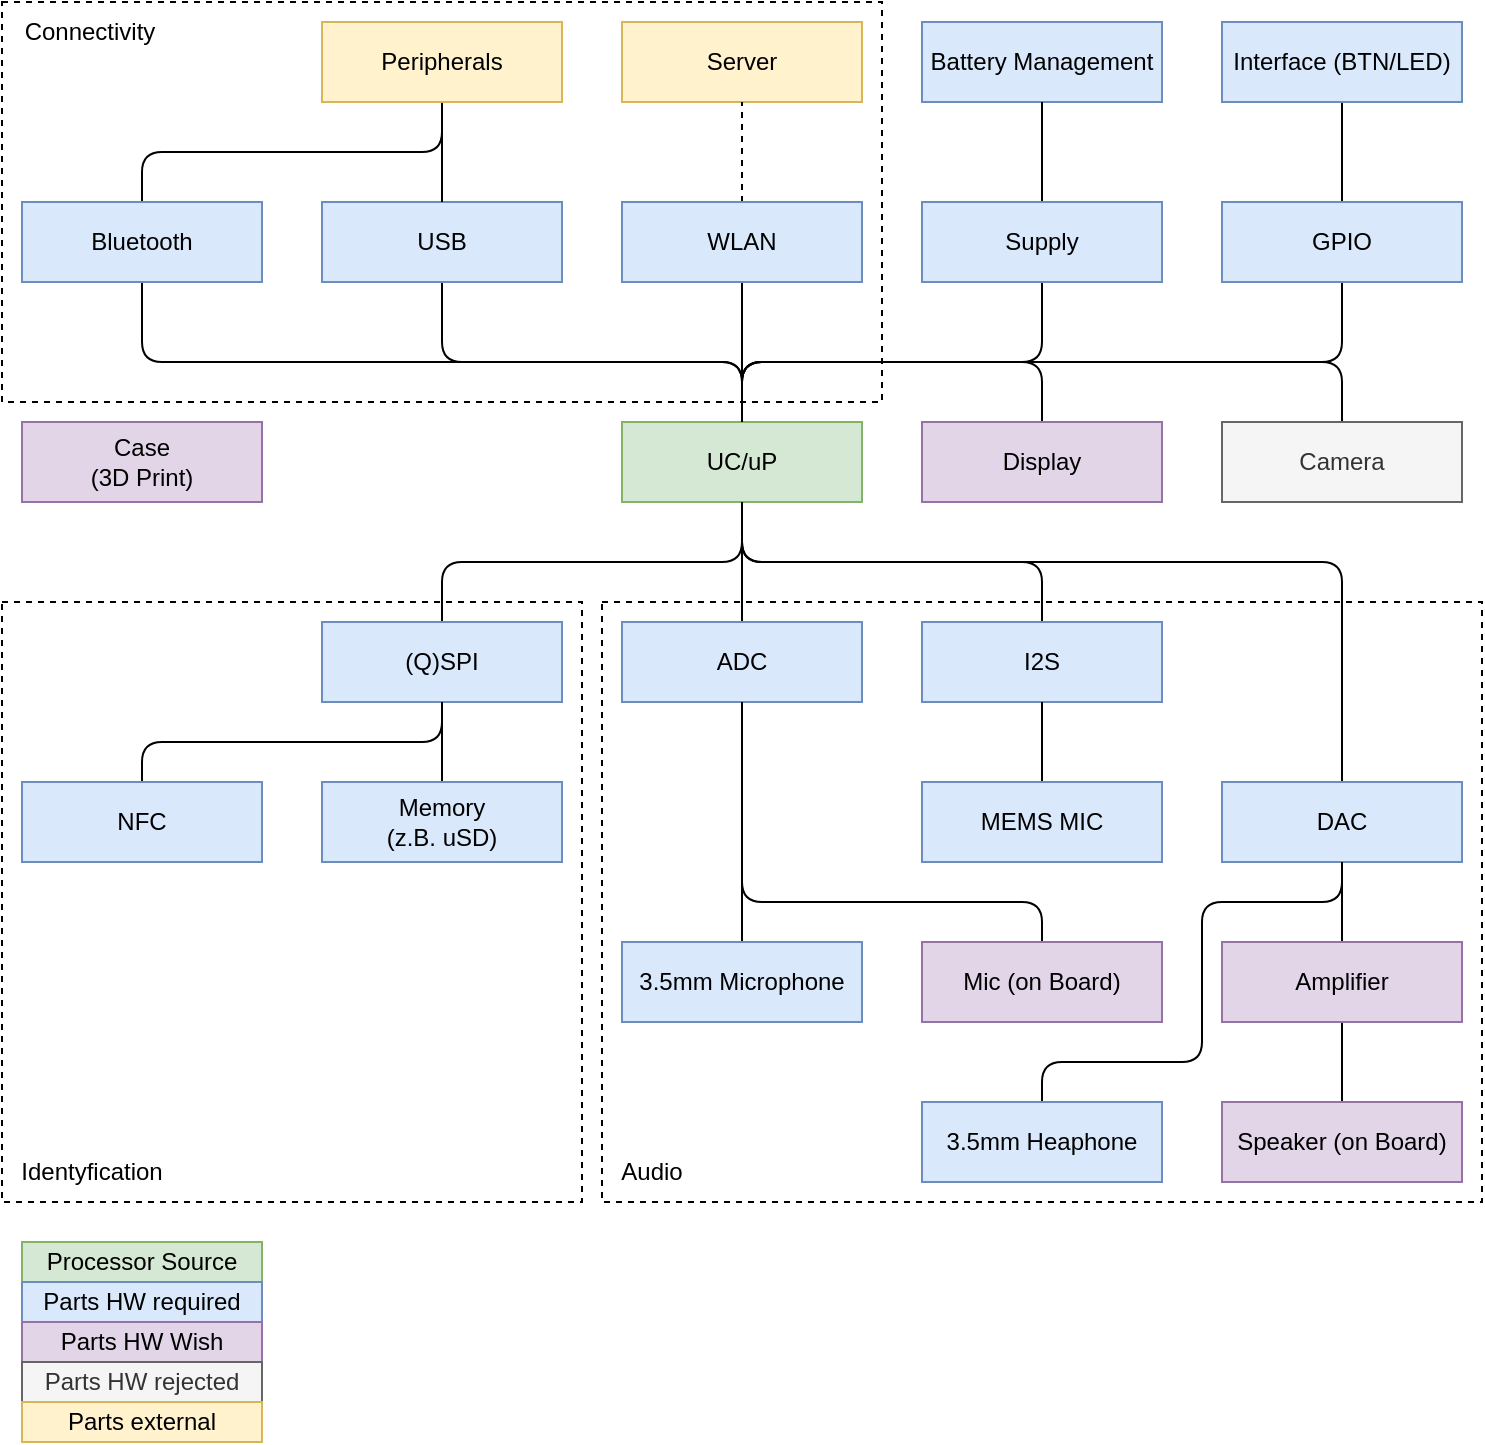 <mxfile version="26.1.0" pages="3">
  <diagram name="HW-BlockDiagramm" id="cQNeG_PhrSbdOlVXDUc-">
    <mxGraphModel dx="1050" dy="567" grid="1" gridSize="10" guides="1" tooltips="1" connect="1" arrows="1" fold="1" page="1" pageScale="1" pageWidth="827" pageHeight="1169" math="0" shadow="0">
      <root>
        <mxCell id="0" />
        <mxCell id="1" parent="0" />
        <mxCell id="WoirJ_QIcZdSWeGwivF3-1" value="" style="rounded=0;whiteSpace=wrap;html=1;fillColor=none;dashed=1;" vertex="1" parent="1">
          <mxGeometry x="10" y="310" width="290" height="300" as="geometry" />
        </mxCell>
        <mxCell id="WoirJ_QIcZdSWeGwivF3-2" value="" style="rounded=0;whiteSpace=wrap;html=1;fillColor=none;dashed=1;" vertex="1" parent="1">
          <mxGeometry x="310" y="310" width="440" height="300" as="geometry" />
        </mxCell>
        <mxCell id="WoirJ_QIcZdSWeGwivF3-3" style="edgeStyle=orthogonalEdgeStyle;rounded=1;orthogonalLoop=1;jettySize=auto;html=1;exitX=0.5;exitY=1;exitDx=0;exitDy=0;entryX=0.5;entryY=0;entryDx=0;entryDy=0;curved=0;endArrow=none;startFill=0;" edge="1" parent="1" source="WoirJ_QIcZdSWeGwivF3-5" target="WoirJ_QIcZdSWeGwivF3-18">
          <mxGeometry relative="1" as="geometry">
            <Array as="points">
              <mxPoint x="80" y="190" />
              <mxPoint x="380" y="190" />
            </Array>
          </mxGeometry>
        </mxCell>
        <mxCell id="WoirJ_QIcZdSWeGwivF3-4" style="edgeStyle=orthogonalEdgeStyle;rounded=1;orthogonalLoop=1;jettySize=auto;html=1;exitX=0.5;exitY=0;exitDx=0;exitDy=0;entryX=0.5;entryY=1;entryDx=0;entryDy=0;curved=0;endArrow=none;startFill=0;" edge="1" parent="1" source="WoirJ_QIcZdSWeGwivF3-5" target="WoirJ_QIcZdSWeGwivF3-9">
          <mxGeometry relative="1" as="geometry" />
        </mxCell>
        <mxCell id="WoirJ_QIcZdSWeGwivF3-5" value="Bluetooth" style="rounded=0;whiteSpace=wrap;html=1;fillColor=#dae8fc;strokeColor=#6c8ebf;" vertex="1" parent="1">
          <mxGeometry x="20" y="110" width="120" height="40" as="geometry" />
        </mxCell>
        <mxCell id="WoirJ_QIcZdSWeGwivF3-6" style="edgeStyle=orthogonalEdgeStyle;rounded=1;orthogonalLoop=1;jettySize=auto;html=1;exitX=0.5;exitY=1;exitDx=0;exitDy=0;curved=0;endArrow=none;startFill=0;" edge="1" parent="1" source="WoirJ_QIcZdSWeGwivF3-7" target="WoirJ_QIcZdSWeGwivF3-18">
          <mxGeometry relative="1" as="geometry">
            <Array as="points">
              <mxPoint x="230" y="190" />
              <mxPoint x="380" y="190" />
            </Array>
          </mxGeometry>
        </mxCell>
        <mxCell id="WoirJ_QIcZdSWeGwivF3-7" value="USB" style="rounded=0;whiteSpace=wrap;html=1;fillColor=#dae8fc;strokeColor=#6c8ebf;" vertex="1" parent="1">
          <mxGeometry x="170" y="110" width="120" height="40" as="geometry" />
        </mxCell>
        <mxCell id="WoirJ_QIcZdSWeGwivF3-8" style="edgeStyle=orthogonalEdgeStyle;rounded=1;orthogonalLoop=1;jettySize=auto;html=1;exitX=0.5;exitY=1;exitDx=0;exitDy=0;entryX=0.5;entryY=0;entryDx=0;entryDy=0;curved=0;endArrow=none;startFill=0;" edge="1" parent="1" source="WoirJ_QIcZdSWeGwivF3-9" target="WoirJ_QIcZdSWeGwivF3-7">
          <mxGeometry relative="1" as="geometry" />
        </mxCell>
        <mxCell id="WoirJ_QIcZdSWeGwivF3-9" value="Peripherals" style="rounded=0;whiteSpace=wrap;html=1;fillColor=#fff2cc;strokeColor=#d6b656;" vertex="1" parent="1">
          <mxGeometry x="170" y="20" width="120" height="40" as="geometry" />
        </mxCell>
        <mxCell id="WoirJ_QIcZdSWeGwivF3-10" value="Server" style="rounded=0;whiteSpace=wrap;html=1;fillColor=#fff2cc;strokeColor=#d6b656;" vertex="1" parent="1">
          <mxGeometry x="320" y="20" width="120" height="40" as="geometry" />
        </mxCell>
        <mxCell id="WoirJ_QIcZdSWeGwivF3-11" style="edgeStyle=orthogonalEdgeStyle;rounded=1;orthogonalLoop=1;jettySize=auto;html=1;exitX=0.5;exitY=0;exitDx=0;exitDy=0;entryX=0.5;entryY=1;entryDx=0;entryDy=0;curved=0;endArrow=none;startFill=0;dashed=1;" edge="1" parent="1" source="WoirJ_QIcZdSWeGwivF3-13" target="WoirJ_QIcZdSWeGwivF3-10">
          <mxGeometry relative="1" as="geometry" />
        </mxCell>
        <mxCell id="WoirJ_QIcZdSWeGwivF3-12" value="" style="edgeStyle=orthogonalEdgeStyle;rounded=1;orthogonalLoop=1;jettySize=auto;html=1;endArrow=none;startFill=0;curved=0;" edge="1" parent="1" source="WoirJ_QIcZdSWeGwivF3-13" target="WoirJ_QIcZdSWeGwivF3-18">
          <mxGeometry relative="1" as="geometry" />
        </mxCell>
        <mxCell id="WoirJ_QIcZdSWeGwivF3-13" value="WLAN" style="rounded=0;whiteSpace=wrap;html=1;fillColor=#dae8fc;strokeColor=#6c8ebf;" vertex="1" parent="1">
          <mxGeometry x="320" y="110" width="120" height="40" as="geometry" />
        </mxCell>
        <mxCell id="WoirJ_QIcZdSWeGwivF3-14" value="Battery Management" style="rounded=0;whiteSpace=wrap;html=1;fillColor=#dae8fc;strokeColor=#6c8ebf;" vertex="1" parent="1">
          <mxGeometry x="470" y="20" width="120" height="40" as="geometry" />
        </mxCell>
        <mxCell id="WoirJ_QIcZdSWeGwivF3-15" style="edgeStyle=orthogonalEdgeStyle;rounded=1;orthogonalLoop=1;jettySize=auto;html=1;exitX=0.5;exitY=1;exitDx=0;exitDy=0;entryX=0.5;entryY=0;entryDx=0;entryDy=0;curved=0;endArrow=none;startFill=0;" edge="1" parent="1" source="WoirJ_QIcZdSWeGwivF3-17" target="WoirJ_QIcZdSWeGwivF3-18">
          <mxGeometry relative="1" as="geometry">
            <Array as="points">
              <mxPoint x="530" y="190" />
              <mxPoint x="380" y="190" />
            </Array>
          </mxGeometry>
        </mxCell>
        <mxCell id="WoirJ_QIcZdSWeGwivF3-16" style="edgeStyle=orthogonalEdgeStyle;rounded=1;orthogonalLoop=1;jettySize=auto;html=1;entryX=0.5;entryY=1;entryDx=0;entryDy=0;curved=0;endArrow=none;startFill=0;" edge="1" parent="1" source="WoirJ_QIcZdSWeGwivF3-17" target="WoirJ_QIcZdSWeGwivF3-14">
          <mxGeometry relative="1" as="geometry" />
        </mxCell>
        <mxCell id="WoirJ_QIcZdSWeGwivF3-17" value="Supply" style="rounded=0;whiteSpace=wrap;html=1;fillColor=#dae8fc;strokeColor=#6c8ebf;" vertex="1" parent="1">
          <mxGeometry x="470" y="110" width="120" height="40" as="geometry" />
        </mxCell>
        <mxCell id="WoirJ_QIcZdSWeGwivF3-18" value="UC/uP" style="rounded=0;whiteSpace=wrap;html=1;fillColor=#d5e8d4;strokeColor=#82b366;" vertex="1" parent="1">
          <mxGeometry x="320" y="220" width="120" height="40" as="geometry" />
        </mxCell>
        <mxCell id="WoirJ_QIcZdSWeGwivF3-19" style="edgeStyle=orthogonalEdgeStyle;rounded=1;orthogonalLoop=1;jettySize=auto;html=1;exitX=0.5;exitY=0;exitDx=0;exitDy=0;entryX=0.5;entryY=1;entryDx=0;entryDy=0;curved=0;endArrow=none;startFill=0;" edge="1" parent="1" source="WoirJ_QIcZdSWeGwivF3-20" target="WoirJ_QIcZdSWeGwivF3-18">
          <mxGeometry relative="1" as="geometry" />
        </mxCell>
        <mxCell id="WoirJ_QIcZdSWeGwivF3-20" value="(Q)SPI" style="rounded=0;whiteSpace=wrap;html=1;fillColor=#dae8fc;strokeColor=#6c8ebf;" vertex="1" parent="1">
          <mxGeometry x="170" y="320" width="120" height="40" as="geometry" />
        </mxCell>
        <mxCell id="WoirJ_QIcZdSWeGwivF3-21" style="edgeStyle=orthogonalEdgeStyle;rounded=1;orthogonalLoop=1;jettySize=auto;html=1;exitX=0.5;exitY=0;exitDx=0;exitDy=0;entryX=0.5;entryY=1;entryDx=0;entryDy=0;curved=0;endArrow=none;startFill=0;" edge="1" parent="1" source="WoirJ_QIcZdSWeGwivF3-22" target="WoirJ_QIcZdSWeGwivF3-20">
          <mxGeometry relative="1" as="geometry" />
        </mxCell>
        <mxCell id="WoirJ_QIcZdSWeGwivF3-22" value="NFC" style="rounded=0;whiteSpace=wrap;html=1;fillColor=#dae8fc;strokeColor=#6c8ebf;" vertex="1" parent="1">
          <mxGeometry x="20" y="400" width="120" height="40" as="geometry" />
        </mxCell>
        <mxCell id="WoirJ_QIcZdSWeGwivF3-23" style="edgeStyle=orthogonalEdgeStyle;rounded=1;orthogonalLoop=1;jettySize=auto;html=1;exitX=0.5;exitY=0;exitDx=0;exitDy=0;curved=0;endArrow=none;startFill=0;" edge="1" parent="1" source="WoirJ_QIcZdSWeGwivF3-24">
          <mxGeometry relative="1" as="geometry">
            <mxPoint x="230" y="360" as="targetPoint" />
          </mxGeometry>
        </mxCell>
        <mxCell id="WoirJ_QIcZdSWeGwivF3-24" value="Memory&lt;br&gt;(z.B. uSD)" style="rounded=0;whiteSpace=wrap;html=1;fillColor=#dae8fc;strokeColor=#6c8ebf;" vertex="1" parent="1">
          <mxGeometry x="170" y="400" width="120" height="40" as="geometry" />
        </mxCell>
        <mxCell id="WoirJ_QIcZdSWeGwivF3-25" style="edgeStyle=orthogonalEdgeStyle;rounded=1;orthogonalLoop=1;jettySize=auto;html=1;exitX=0.5;exitY=0;exitDx=0;exitDy=0;curved=0;endArrow=none;startFill=0;" edge="1" parent="1" source="WoirJ_QIcZdSWeGwivF3-26">
          <mxGeometry relative="1" as="geometry">
            <mxPoint x="380" y="260" as="targetPoint" />
          </mxGeometry>
        </mxCell>
        <mxCell id="WoirJ_QIcZdSWeGwivF3-26" value="ADC" style="rounded=0;whiteSpace=wrap;html=1;fillColor=#dae8fc;strokeColor=#6c8ebf;" vertex="1" parent="1">
          <mxGeometry x="320" y="320" width="120" height="40" as="geometry" />
        </mxCell>
        <mxCell id="WoirJ_QIcZdSWeGwivF3-27" style="edgeStyle=orthogonalEdgeStyle;rounded=1;orthogonalLoop=1;jettySize=auto;html=1;exitX=0.5;exitY=0;exitDx=0;exitDy=0;entryX=0.5;entryY=1;entryDx=0;entryDy=0;curved=0;endArrow=none;startFill=0;" edge="1" parent="1" source="WoirJ_QIcZdSWeGwivF3-28" target="WoirJ_QIcZdSWeGwivF3-52">
          <mxGeometry relative="1" as="geometry" />
        </mxCell>
        <mxCell id="WoirJ_QIcZdSWeGwivF3-28" value="Speaker (on Board)" style="rounded=0;whiteSpace=wrap;html=1;fillColor=#e1d5e7;strokeColor=#9673a6;" vertex="1" parent="1">
          <mxGeometry x="620" y="560" width="120" height="40" as="geometry" />
        </mxCell>
        <mxCell id="WoirJ_QIcZdSWeGwivF3-29" style="edgeStyle=orthogonalEdgeStyle;rounded=1;orthogonalLoop=1;jettySize=auto;html=1;exitX=0.5;exitY=0;exitDx=0;exitDy=0;entryX=0.5;entryY=1;entryDx=0;entryDy=0;curved=0;endArrow=none;startFill=0;" edge="1" parent="1" source="WoirJ_QIcZdSWeGwivF3-30" target="WoirJ_QIcZdSWeGwivF3-26">
          <mxGeometry relative="1" as="geometry">
            <Array as="points">
              <mxPoint x="530" y="460" />
              <mxPoint x="380" y="460" />
            </Array>
          </mxGeometry>
        </mxCell>
        <mxCell id="WoirJ_QIcZdSWeGwivF3-30" value="Mic (on Board)" style="rounded=0;whiteSpace=wrap;html=1;fillColor=#e1d5e7;strokeColor=#9673a6;" vertex="1" parent="1">
          <mxGeometry x="470" y="480" width="120" height="40" as="geometry" />
        </mxCell>
        <mxCell id="WoirJ_QIcZdSWeGwivF3-31" style="edgeStyle=orthogonalEdgeStyle;rounded=1;orthogonalLoop=1;jettySize=auto;html=1;exitX=0.5;exitY=0;exitDx=0;exitDy=0;curved=0;endArrow=none;startFill=0;" edge="1" parent="1" source="WoirJ_QIcZdSWeGwivF3-32" target="WoirJ_QIcZdSWeGwivF3-47">
          <mxGeometry relative="1" as="geometry">
            <Array as="points">
              <mxPoint x="530" y="540" />
              <mxPoint x="610" y="540" />
              <mxPoint x="610" y="460" />
              <mxPoint x="680" y="460" />
            </Array>
          </mxGeometry>
        </mxCell>
        <mxCell id="WoirJ_QIcZdSWeGwivF3-32" value="3.5mm Heaphone" style="rounded=0;whiteSpace=wrap;html=1;fillColor=#dae8fc;strokeColor=#6c8ebf;" vertex="1" parent="1">
          <mxGeometry x="470" y="560" width="120" height="40" as="geometry" />
        </mxCell>
        <mxCell id="WoirJ_QIcZdSWeGwivF3-33" style="edgeStyle=orthogonalEdgeStyle;rounded=1;orthogonalLoop=1;jettySize=auto;html=1;exitX=0.5;exitY=0;exitDx=0;exitDy=0;entryX=0.5;entryY=0;entryDx=0;entryDy=0;endArrow=none;startFill=0;curved=0;" edge="1" parent="1" source="WoirJ_QIcZdSWeGwivF3-34" target="WoirJ_QIcZdSWeGwivF3-18">
          <mxGeometry relative="1" as="geometry">
            <Array as="points">
              <mxPoint x="530" y="190" />
              <mxPoint x="380" y="190" />
            </Array>
          </mxGeometry>
        </mxCell>
        <mxCell id="WoirJ_QIcZdSWeGwivF3-34" value="Display" style="rounded=0;whiteSpace=wrap;html=1;fillColor=#e1d5e7;strokeColor=#9673a6;" vertex="1" parent="1">
          <mxGeometry x="470" y="220" width="120" height="40" as="geometry" />
        </mxCell>
        <mxCell id="WoirJ_QIcZdSWeGwivF3-35" style="edgeStyle=orthogonalEdgeStyle;rounded=1;orthogonalLoop=1;jettySize=auto;html=1;exitX=0.5;exitY=0;exitDx=0;exitDy=0;entryX=0.5;entryY=0;entryDx=0;entryDy=0;curved=0;endArrow=none;startFill=0;" edge="1" parent="1" source="WoirJ_QIcZdSWeGwivF3-36" target="WoirJ_QIcZdSWeGwivF3-18">
          <mxGeometry relative="1" as="geometry">
            <mxPoint x="510" y="210" as="targetPoint" />
            <Array as="points">
              <mxPoint x="680" y="190" />
              <mxPoint x="380" y="190" />
            </Array>
          </mxGeometry>
        </mxCell>
        <mxCell id="WoirJ_QIcZdSWeGwivF3-36" value="Camera" style="rounded=0;whiteSpace=wrap;html=1;fillColor=#f5f5f5;strokeColor=#666666;fontColor=#333333;" vertex="1" parent="1">
          <mxGeometry x="620" y="220" width="120" height="40" as="geometry" />
        </mxCell>
        <mxCell id="WoirJ_QIcZdSWeGwivF3-37" style="edgeStyle=orthogonalEdgeStyle;rounded=1;orthogonalLoop=1;jettySize=auto;html=1;exitX=0.5;exitY=1;exitDx=0;exitDy=0;entryX=0.5;entryY=0;entryDx=0;entryDy=0;curved=0;endArrow=none;startFill=0;" edge="1" parent="1" source="WoirJ_QIcZdSWeGwivF3-39" target="WoirJ_QIcZdSWeGwivF3-18">
          <mxGeometry relative="1" as="geometry">
            <Array as="points">
              <mxPoint x="680" y="190" />
              <mxPoint x="380" y="190" />
            </Array>
          </mxGeometry>
        </mxCell>
        <mxCell id="WoirJ_QIcZdSWeGwivF3-38" style="edgeStyle=orthogonalEdgeStyle;rounded=1;orthogonalLoop=1;jettySize=auto;html=1;exitX=0.5;exitY=0;exitDx=0;exitDy=0;entryX=0.5;entryY=1;entryDx=0;entryDy=0;endArrow=none;startFill=0;curved=0;" edge="1" parent="1" source="WoirJ_QIcZdSWeGwivF3-39" target="WoirJ_QIcZdSWeGwivF3-54">
          <mxGeometry relative="1" as="geometry" />
        </mxCell>
        <mxCell id="WoirJ_QIcZdSWeGwivF3-39" value="GPIO" style="rounded=0;whiteSpace=wrap;html=1;fillColor=#dae8fc;strokeColor=#6c8ebf;" vertex="1" parent="1">
          <mxGeometry x="620" y="110" width="120" height="40" as="geometry" />
        </mxCell>
        <mxCell id="WoirJ_QIcZdSWeGwivF3-40" value="Processor Source" style="rounded=0;whiteSpace=wrap;html=1;fillColor=#d5e8d4;strokeColor=#82b366;" vertex="1" parent="1">
          <mxGeometry x="20" y="630" width="120" height="20" as="geometry" />
        </mxCell>
        <mxCell id="WoirJ_QIcZdSWeGwivF3-41" value="Parts HW required" style="rounded=0;whiteSpace=wrap;html=1;fillColor=#dae8fc;strokeColor=#6c8ebf;" vertex="1" parent="1">
          <mxGeometry x="20" y="650" width="120" height="20" as="geometry" />
        </mxCell>
        <mxCell id="WoirJ_QIcZdSWeGwivF3-42" value="Parts HW Wish" style="rounded=0;whiteSpace=wrap;html=1;fillColor=#e1d5e7;strokeColor=#9673a6;" vertex="1" parent="1">
          <mxGeometry x="20" y="670" width="120" height="20" as="geometry" />
        </mxCell>
        <mxCell id="WoirJ_QIcZdSWeGwivF3-43" value="Parts HW rejected" style="rounded=0;whiteSpace=wrap;html=1;fillColor=#f5f5f5;strokeColor=#666666;fontColor=#333333;" vertex="1" parent="1">
          <mxGeometry x="20" y="690" width="120" height="20" as="geometry" />
        </mxCell>
        <mxCell id="WoirJ_QIcZdSWeGwivF3-44" value="Parts external" style="rounded=0;whiteSpace=wrap;html=1;fillColor=#fff2cc;strokeColor=#d6b656;" vertex="1" parent="1">
          <mxGeometry x="20" y="710" width="120" height="20" as="geometry" />
        </mxCell>
        <mxCell id="WoirJ_QIcZdSWeGwivF3-45" value="Case&lt;br&gt;(3D Print)" style="rounded=0;whiteSpace=wrap;html=1;fillColor=#e1d5e7;strokeColor=#9673a6;" vertex="1" parent="1">
          <mxGeometry x="20" y="220" width="120" height="40" as="geometry" />
        </mxCell>
        <mxCell id="WoirJ_QIcZdSWeGwivF3-46" style="edgeStyle=orthogonalEdgeStyle;rounded=1;orthogonalLoop=1;jettySize=auto;html=1;exitX=0.5;exitY=0;exitDx=0;exitDy=0;entryX=0.5;entryY=1;entryDx=0;entryDy=0;curved=0;endArrow=none;startFill=0;" edge="1" parent="1" source="WoirJ_QIcZdSWeGwivF3-47" target="WoirJ_QIcZdSWeGwivF3-18">
          <mxGeometry relative="1" as="geometry">
            <Array as="points">
              <mxPoint x="680" y="290" />
              <mxPoint x="380" y="290" />
            </Array>
          </mxGeometry>
        </mxCell>
        <mxCell id="WoirJ_QIcZdSWeGwivF3-47" value="DAC" style="rounded=0;whiteSpace=wrap;html=1;fillColor=#dae8fc;strokeColor=#6c8ebf;" vertex="1" parent="1">
          <mxGeometry x="620" y="400" width="120" height="40" as="geometry" />
        </mxCell>
        <mxCell id="WoirJ_QIcZdSWeGwivF3-48" style="edgeStyle=orthogonalEdgeStyle;rounded=1;orthogonalLoop=1;jettySize=auto;html=1;exitX=0.5;exitY=0;exitDx=0;exitDy=0;entryX=0.5;entryY=1;entryDx=0;entryDy=0;curved=0;endArrow=none;startFill=0;" edge="1" parent="1" source="WoirJ_QIcZdSWeGwivF3-49" target="WoirJ_QIcZdSWeGwivF3-26">
          <mxGeometry relative="1" as="geometry" />
        </mxCell>
        <mxCell id="WoirJ_QIcZdSWeGwivF3-49" value="3.5mm Microphone" style="rounded=0;whiteSpace=wrap;html=1;fillColor=#dae8fc;strokeColor=#6c8ebf;" vertex="1" parent="1">
          <mxGeometry x="320" y="480" width="120" height="40" as="geometry" />
        </mxCell>
        <mxCell id="WoirJ_QIcZdSWeGwivF3-50" style="edgeStyle=orthogonalEdgeStyle;rounded=0;orthogonalLoop=1;jettySize=auto;html=1;exitX=0.5;exitY=1;exitDx=0;exitDy=0;" edge="1" parent="1" source="WoirJ_QIcZdSWeGwivF3-34" target="WoirJ_QIcZdSWeGwivF3-34">
          <mxGeometry relative="1" as="geometry" />
        </mxCell>
        <mxCell id="WoirJ_QIcZdSWeGwivF3-51" style="edgeStyle=orthogonalEdgeStyle;rounded=1;orthogonalLoop=1;jettySize=auto;html=1;exitX=0.5;exitY=0;exitDx=0;exitDy=0;curved=0;endArrow=none;startFill=0;" edge="1" parent="1" source="WoirJ_QIcZdSWeGwivF3-52" target="WoirJ_QIcZdSWeGwivF3-47">
          <mxGeometry relative="1" as="geometry" />
        </mxCell>
        <mxCell id="WoirJ_QIcZdSWeGwivF3-52" value="Amplifier" style="rounded=0;whiteSpace=wrap;html=1;fillColor=#e1d5e7;strokeColor=#9673a6;" vertex="1" parent="1">
          <mxGeometry x="620" y="480" width="120" height="40" as="geometry" />
        </mxCell>
        <mxCell id="WoirJ_QIcZdSWeGwivF3-53" value="" style="rounded=0;whiteSpace=wrap;html=1;fillColor=none;dashed=1;" vertex="1" parent="1">
          <mxGeometry x="10" y="10" width="440" height="200" as="geometry" />
        </mxCell>
        <mxCell id="WoirJ_QIcZdSWeGwivF3-54" value="Interface (BTN/LED&lt;span style=&quot;background-color: transparent; color: light-dark(rgb(0, 0, 0), rgb(255, 255, 255));&quot;&gt;)&lt;/span&gt;" style="rounded=0;whiteSpace=wrap;html=1;fillColor=#dae8fc;strokeColor=#6c8ebf;" vertex="1" parent="1">
          <mxGeometry x="620" y="20" width="120" height="40" as="geometry" />
        </mxCell>
        <mxCell id="WoirJ_QIcZdSWeGwivF3-55" value="Connectivity" style="text;html=1;align=center;verticalAlign=middle;whiteSpace=wrap;rounded=0;" vertex="1" parent="1">
          <mxGeometry x="24" y="10" width="60" height="30" as="geometry" />
        </mxCell>
        <mxCell id="WoirJ_QIcZdSWeGwivF3-56" value="Identyfication" style="text;html=1;align=center;verticalAlign=middle;whiteSpace=wrap;rounded=0;" vertex="1" parent="1">
          <mxGeometry x="25" y="580" width="60" height="30" as="geometry" />
        </mxCell>
        <mxCell id="WoirJ_QIcZdSWeGwivF3-57" value="Audio" style="text;html=1;align=center;verticalAlign=middle;whiteSpace=wrap;rounded=0;" vertex="1" parent="1">
          <mxGeometry x="305" y="580" width="60" height="30" as="geometry" />
        </mxCell>
        <mxCell id="WoirJ_QIcZdSWeGwivF3-58" style="edgeStyle=orthogonalEdgeStyle;rounded=1;orthogonalLoop=1;jettySize=auto;html=1;exitX=0.5;exitY=0;exitDx=0;exitDy=0;entryX=0.5;entryY=1;entryDx=0;entryDy=0;curved=0;endArrow=none;startFill=0;" edge="1" parent="1" source="WoirJ_QIcZdSWeGwivF3-59" target="WoirJ_QIcZdSWeGwivF3-18">
          <mxGeometry relative="1" as="geometry" />
        </mxCell>
        <mxCell id="WoirJ_QIcZdSWeGwivF3-59" value="I2S" style="rounded=0;whiteSpace=wrap;html=1;fillColor=#dae8fc;strokeColor=#6c8ebf;" vertex="1" parent="1">
          <mxGeometry x="470" y="320" width="120" height="40" as="geometry" />
        </mxCell>
        <mxCell id="WoirJ_QIcZdSWeGwivF3-60" style="edgeStyle=orthogonalEdgeStyle;rounded=1;orthogonalLoop=1;jettySize=auto;html=1;exitX=0.5;exitY=0;exitDx=0;exitDy=0;curved=0;endArrow=none;startFill=0;" edge="1" parent="1" source="WoirJ_QIcZdSWeGwivF3-61" target="WoirJ_QIcZdSWeGwivF3-59">
          <mxGeometry relative="1" as="geometry" />
        </mxCell>
        <mxCell id="WoirJ_QIcZdSWeGwivF3-61" value="MEMS MIC" style="rounded=0;whiteSpace=wrap;html=1;fillColor=#dae8fc;strokeColor=#6c8ebf;" vertex="1" parent="1">
          <mxGeometry x="470" y="400" width="120" height="40" as="geometry" />
        </mxCell>
      </root>
    </mxGraphModel>
  </diagram>
  <diagram name="HW-BlockDiagramm component choice" id="-2Sns0hRf8eP4ewzDqfW">
    <mxGraphModel dx="1050" dy="567" grid="1" gridSize="10" guides="1" tooltips="1" connect="1" arrows="1" fold="1" page="1" pageScale="1" pageWidth="827" pageHeight="1169" math="0" shadow="0">
      <root>
        <mxCell id="yztLHn3fZbFTunnbJzgb-0" />
        <mxCell id="yztLHn3fZbFTunnbJzgb-1" parent="yztLHn3fZbFTunnbJzgb-0" />
        <mxCell id="pjaxKmIgYAZfkEISDFFy-17" value="" style="rounded=0;whiteSpace=wrap;html=1;fillColor=none;dashed=1;" parent="yztLHn3fZbFTunnbJzgb-1" vertex="1">
          <mxGeometry x="310" y="470" width="440" height="140" as="geometry" />
        </mxCell>
        <mxCell id="yztLHn3fZbFTunnbJzgb-4" style="edgeStyle=orthogonalEdgeStyle;rounded=1;orthogonalLoop=1;jettySize=auto;html=1;exitX=0.5;exitY=1;exitDx=0;exitDy=0;entryX=0.5;entryY=0;entryDx=0;entryDy=0;curved=0;endArrow=none;startFill=0;" parent="yztLHn3fZbFTunnbJzgb-1" source="yztLHn3fZbFTunnbJzgb-6" target="yztLHn3fZbFTunnbJzgb-19" edge="1">
          <mxGeometry relative="1" as="geometry">
            <Array as="points">
              <mxPoint x="230" y="190" />
              <mxPoint x="380" y="190" />
            </Array>
          </mxGeometry>
        </mxCell>
        <mxCell id="yztLHn3fZbFTunnbJzgb-5" style="edgeStyle=orthogonalEdgeStyle;rounded=1;orthogonalLoop=1;jettySize=auto;html=1;exitX=0.5;exitY=0;exitDx=0;exitDy=0;entryX=0.5;entryY=1;entryDx=0;entryDy=0;curved=0;endArrow=none;startFill=0;" parent="yztLHn3fZbFTunnbJzgb-1" source="yztLHn3fZbFTunnbJzgb-6" target="yztLHn3fZbFTunnbJzgb-10" edge="1">
          <mxGeometry relative="1" as="geometry" />
        </mxCell>
        <mxCell id="yztLHn3fZbFTunnbJzgb-6" value="Bluetooth" style="rounded=0;whiteSpace=wrap;html=1;fillColor=#dae8fc;strokeColor=#6c8ebf;" parent="yztLHn3fZbFTunnbJzgb-1" vertex="1">
          <mxGeometry x="170" y="110" width="120" height="40" as="geometry" />
        </mxCell>
        <mxCell id="yztLHn3fZbFTunnbJzgb-7" style="edgeStyle=orthogonalEdgeStyle;rounded=1;orthogonalLoop=1;jettySize=auto;html=1;exitX=0.5;exitY=1;exitDx=0;exitDy=0;curved=0;endArrow=none;startFill=0;" parent="yztLHn3fZbFTunnbJzgb-1" source="yztLHn3fZbFTunnbJzgb-8" target="yztLHn3fZbFTunnbJzgb-19" edge="1">
          <mxGeometry relative="1" as="geometry">
            <Array as="points">
              <mxPoint x="80" y="190" />
              <mxPoint x="380" y="190" />
            </Array>
          </mxGeometry>
        </mxCell>
        <mxCell id="yztLHn3fZbFTunnbJzgb-8" value="USB" style="rounded=0;whiteSpace=wrap;html=1;fillColor=#dae8fc;strokeColor=#6c8ebf;" parent="yztLHn3fZbFTunnbJzgb-1" vertex="1">
          <mxGeometry x="20" y="110" width="120" height="40" as="geometry" />
        </mxCell>
        <mxCell id="yztLHn3fZbFTunnbJzgb-9" style="edgeStyle=orthogonalEdgeStyle;rounded=1;orthogonalLoop=1;jettySize=auto;html=1;exitX=0.5;exitY=1;exitDx=0;exitDy=0;entryX=0.5;entryY=0;entryDx=0;entryDy=0;curved=0;endArrow=none;startFill=0;" parent="yztLHn3fZbFTunnbJzgb-1" source="yztLHn3fZbFTunnbJzgb-10" target="yztLHn3fZbFTunnbJzgb-8" edge="1">
          <mxGeometry relative="1" as="geometry" />
        </mxCell>
        <mxCell id="yztLHn3fZbFTunnbJzgb-10" value="Peripherals" style="rounded=0;whiteSpace=wrap;html=1;fillColor=#fff2cc;strokeColor=#d6b656;" parent="yztLHn3fZbFTunnbJzgb-1" vertex="1">
          <mxGeometry x="170" y="20" width="120" height="40" as="geometry" />
        </mxCell>
        <mxCell id="yztLHn3fZbFTunnbJzgb-11" value="Server" style="rounded=0;whiteSpace=wrap;html=1;fillColor=#fff2cc;strokeColor=#d6b656;" parent="yztLHn3fZbFTunnbJzgb-1" vertex="1">
          <mxGeometry x="320" y="20" width="120" height="40" as="geometry" />
        </mxCell>
        <mxCell id="yztLHn3fZbFTunnbJzgb-12" style="edgeStyle=orthogonalEdgeStyle;rounded=1;orthogonalLoop=1;jettySize=auto;html=1;exitX=0.5;exitY=0;exitDx=0;exitDy=0;entryX=0.5;entryY=1;entryDx=0;entryDy=0;curved=0;endArrow=none;startFill=0;dashed=1;" parent="yztLHn3fZbFTunnbJzgb-1" source="yztLHn3fZbFTunnbJzgb-14" target="yztLHn3fZbFTunnbJzgb-11" edge="1">
          <mxGeometry relative="1" as="geometry" />
        </mxCell>
        <mxCell id="yztLHn3fZbFTunnbJzgb-13" value="" style="edgeStyle=orthogonalEdgeStyle;rounded=1;orthogonalLoop=1;jettySize=auto;html=1;endArrow=none;startFill=0;curved=0;" parent="yztLHn3fZbFTunnbJzgb-1" source="yztLHn3fZbFTunnbJzgb-14" target="yztLHn3fZbFTunnbJzgb-19" edge="1">
          <mxGeometry relative="1" as="geometry" />
        </mxCell>
        <mxCell id="yztLHn3fZbFTunnbJzgb-14" value="WLAN" style="rounded=0;whiteSpace=wrap;html=1;fillColor=#dae8fc;strokeColor=#6c8ebf;" parent="yztLHn3fZbFTunnbJzgb-1" vertex="1">
          <mxGeometry x="320" y="110" width="120" height="40" as="geometry" />
        </mxCell>
        <mxCell id="yztLHn3fZbFTunnbJzgb-15" value="Battery Management" style="rounded=0;whiteSpace=wrap;html=1;fillColor=#dae8fc;strokeColor=#6c8ebf;" parent="yztLHn3fZbFTunnbJzgb-1" vertex="1">
          <mxGeometry x="470" y="20" width="120" height="40" as="geometry" />
        </mxCell>
        <mxCell id="yztLHn3fZbFTunnbJzgb-16" style="edgeStyle=orthogonalEdgeStyle;rounded=1;orthogonalLoop=1;jettySize=auto;html=1;exitX=0.5;exitY=1;exitDx=0;exitDy=0;entryX=0.5;entryY=0;entryDx=0;entryDy=0;curved=0;endArrow=none;startFill=0;" parent="yztLHn3fZbFTunnbJzgb-1" source="yztLHn3fZbFTunnbJzgb-18" target="yztLHn3fZbFTunnbJzgb-19" edge="1">
          <mxGeometry relative="1" as="geometry">
            <Array as="points">
              <mxPoint x="530" y="190" />
              <mxPoint x="380" y="190" />
            </Array>
          </mxGeometry>
        </mxCell>
        <mxCell id="yztLHn3fZbFTunnbJzgb-17" style="edgeStyle=orthogonalEdgeStyle;rounded=1;orthogonalLoop=1;jettySize=auto;html=1;entryX=0.5;entryY=1;entryDx=0;entryDy=0;curved=0;endArrow=none;startFill=0;" parent="yztLHn3fZbFTunnbJzgb-1" source="yztLHn3fZbFTunnbJzgb-18" target="yztLHn3fZbFTunnbJzgb-15" edge="1">
          <mxGeometry relative="1" as="geometry" />
        </mxCell>
        <mxCell id="yztLHn3fZbFTunnbJzgb-18" value="Supply" style="rounded=0;whiteSpace=wrap;html=1;fillColor=#dae8fc;strokeColor=#6c8ebf;" parent="yztLHn3fZbFTunnbJzgb-1" vertex="1">
          <mxGeometry x="470" y="110" width="120" height="40" as="geometry" />
        </mxCell>
        <mxCell id="yztLHn3fZbFTunnbJzgb-19" value="UC/uP" style="rounded=0;whiteSpace=wrap;html=1;fillColor=#d5e8d4;strokeColor=#82b366;" parent="yztLHn3fZbFTunnbJzgb-1" vertex="1">
          <mxGeometry x="320" y="220" width="120" height="40" as="geometry" />
        </mxCell>
        <mxCell id="yztLHn3fZbFTunnbJzgb-20" style="edgeStyle=orthogonalEdgeStyle;rounded=1;orthogonalLoop=1;jettySize=auto;html=1;exitX=0.5;exitY=0;exitDx=0;exitDy=0;entryX=0.5;entryY=1;entryDx=0;entryDy=0;curved=0;endArrow=none;startFill=0;" parent="yztLHn3fZbFTunnbJzgb-1" source="yztLHn3fZbFTunnbJzgb-21" target="yztLHn3fZbFTunnbJzgb-19" edge="1">
          <mxGeometry relative="1" as="geometry" />
        </mxCell>
        <mxCell id="yztLHn3fZbFTunnbJzgb-21" value="(Q)SPI" style="rounded=0;whiteSpace=wrap;html=1;fillColor=#dae8fc;strokeColor=#6c8ebf;" parent="yztLHn3fZbFTunnbJzgb-1" vertex="1">
          <mxGeometry x="170" y="320" width="120" height="40" as="geometry" />
        </mxCell>
        <mxCell id="yztLHn3fZbFTunnbJzgb-22" style="edgeStyle=orthogonalEdgeStyle;rounded=1;orthogonalLoop=1;jettySize=auto;html=1;exitX=0.5;exitY=0;exitDx=0;exitDy=0;entryX=0.5;entryY=1;entryDx=0;entryDy=0;curved=0;endArrow=none;startFill=0;" parent="yztLHn3fZbFTunnbJzgb-1" source="yztLHn3fZbFTunnbJzgb-23" target="yztLHn3fZbFTunnbJzgb-21" edge="1">
          <mxGeometry relative="1" as="geometry" />
        </mxCell>
        <mxCell id="yztLHn3fZbFTunnbJzgb-23" value="NFC" style="rounded=0;whiteSpace=wrap;html=1;fillColor=#dae8fc;strokeColor=#6c8ebf;" parent="yztLHn3fZbFTunnbJzgb-1" vertex="1">
          <mxGeometry x="20" y="400" width="120" height="40" as="geometry" />
        </mxCell>
        <mxCell id="yztLHn3fZbFTunnbJzgb-24" style="edgeStyle=orthogonalEdgeStyle;rounded=1;orthogonalLoop=1;jettySize=auto;html=1;exitX=0.5;exitY=0;exitDx=0;exitDy=0;curved=0;endArrow=none;startFill=0;" parent="yztLHn3fZbFTunnbJzgb-1" source="yztLHn3fZbFTunnbJzgb-25" edge="1">
          <mxGeometry relative="1" as="geometry">
            <mxPoint x="230" y="360" as="targetPoint" />
          </mxGeometry>
        </mxCell>
        <mxCell id="yztLHn3fZbFTunnbJzgb-25" value="Memory&lt;br&gt;(z.B. uSD)" style="rounded=0;whiteSpace=wrap;html=1;fillColor=#dae8fc;strokeColor=#6c8ebf;" parent="yztLHn3fZbFTunnbJzgb-1" vertex="1">
          <mxGeometry x="170" y="400" width="120" height="40" as="geometry" />
        </mxCell>
        <mxCell id="yztLHn3fZbFTunnbJzgb-26" style="edgeStyle=orthogonalEdgeStyle;rounded=1;orthogonalLoop=1;jettySize=auto;html=1;exitX=0.5;exitY=0;exitDx=0;exitDy=0;curved=0;endArrow=none;startFill=0;" parent="yztLHn3fZbFTunnbJzgb-1" source="yztLHn3fZbFTunnbJzgb-27" edge="1">
          <mxGeometry relative="1" as="geometry">
            <mxPoint x="380" y="260" as="targetPoint" />
          </mxGeometry>
        </mxCell>
        <mxCell id="yztLHn3fZbFTunnbJzgb-27" value="ADC" style="rounded=0;whiteSpace=wrap;html=1;fillColor=#dae8fc;strokeColor=#6c8ebf;" parent="yztLHn3fZbFTunnbJzgb-1" vertex="1">
          <mxGeometry x="320" y="320" width="120" height="40" as="geometry" />
        </mxCell>
        <mxCell id="yztLHn3fZbFTunnbJzgb-28" style="edgeStyle=orthogonalEdgeStyle;rounded=1;orthogonalLoop=1;jettySize=auto;html=1;exitX=0.5;exitY=0;exitDx=0;exitDy=0;entryX=0.5;entryY=1;entryDx=0;entryDy=0;curved=0;endArrow=none;startFill=0;" parent="yztLHn3fZbFTunnbJzgb-1" source="yztLHn3fZbFTunnbJzgb-29" target="yztLHn3fZbFTunnbJzgb-53" edge="1">
          <mxGeometry relative="1" as="geometry" />
        </mxCell>
        <mxCell id="yztLHn3fZbFTunnbJzgb-29" value="Speaker (on Board)" style="rounded=0;whiteSpace=wrap;html=1;fillColor=#e1d5e7;strokeColor=#9673a6;" parent="yztLHn3fZbFTunnbJzgb-1" vertex="1">
          <mxGeometry x="620" y="560" width="120" height="40" as="geometry" />
        </mxCell>
        <mxCell id="yztLHn3fZbFTunnbJzgb-30" style="edgeStyle=orthogonalEdgeStyle;rounded=1;orthogonalLoop=1;jettySize=auto;html=1;exitX=0.5;exitY=0;exitDx=0;exitDy=0;entryX=0.5;entryY=1;entryDx=0;entryDy=0;curved=0;endArrow=none;startFill=0;" parent="yztLHn3fZbFTunnbJzgb-1" source="yztLHn3fZbFTunnbJzgb-31" target="yztLHn3fZbFTunnbJzgb-27" edge="1">
          <mxGeometry relative="1" as="geometry">
            <Array as="points">
              <mxPoint x="530" y="460" />
              <mxPoint x="380" y="460" />
            </Array>
          </mxGeometry>
        </mxCell>
        <mxCell id="yztLHn3fZbFTunnbJzgb-31" value="Mic (on Board)" style="rounded=0;whiteSpace=wrap;html=1;fillColor=#e1d5e7;strokeColor=#9673a6;" parent="yztLHn3fZbFTunnbJzgb-1" vertex="1">
          <mxGeometry x="470" y="480" width="120" height="40" as="geometry" />
        </mxCell>
        <mxCell id="yztLHn3fZbFTunnbJzgb-32" style="edgeStyle=orthogonalEdgeStyle;rounded=1;orthogonalLoop=1;jettySize=auto;html=1;exitX=0.5;exitY=0;exitDx=0;exitDy=0;curved=0;endArrow=none;startFill=0;" parent="yztLHn3fZbFTunnbJzgb-1" source="yztLHn3fZbFTunnbJzgb-33" target="yztLHn3fZbFTunnbJzgb-48" edge="1">
          <mxGeometry relative="1" as="geometry">
            <Array as="points">
              <mxPoint x="530" y="540" />
              <mxPoint x="610" y="540" />
              <mxPoint x="610" y="460" />
              <mxPoint x="680" y="460" />
            </Array>
          </mxGeometry>
        </mxCell>
        <mxCell id="yztLHn3fZbFTunnbJzgb-33" value="3.5mm Heaphone" style="rounded=0;whiteSpace=wrap;html=1;fillColor=#dae8fc;strokeColor=#6c8ebf;" parent="yztLHn3fZbFTunnbJzgb-1" vertex="1">
          <mxGeometry x="470" y="560" width="120" height="40" as="geometry" />
        </mxCell>
        <mxCell id="yztLHn3fZbFTunnbJzgb-34" style="edgeStyle=orthogonalEdgeStyle;rounded=1;orthogonalLoop=1;jettySize=auto;html=1;exitX=0.5;exitY=0;exitDx=0;exitDy=0;entryX=0.5;entryY=0;entryDx=0;entryDy=0;endArrow=none;startFill=0;curved=0;" parent="yztLHn3fZbFTunnbJzgb-1" source="yztLHn3fZbFTunnbJzgb-35" target="yztLHn3fZbFTunnbJzgb-19" edge="1">
          <mxGeometry relative="1" as="geometry">
            <Array as="points">
              <mxPoint x="530" y="190" />
              <mxPoint x="380" y="190" />
            </Array>
          </mxGeometry>
        </mxCell>
        <mxCell id="yztLHn3fZbFTunnbJzgb-35" value="Display" style="rounded=0;whiteSpace=wrap;html=1;fillColor=#e1d5e7;strokeColor=#9673a6;" parent="yztLHn3fZbFTunnbJzgb-1" vertex="1">
          <mxGeometry x="470" y="220" width="120" height="40" as="geometry" />
        </mxCell>
        <mxCell id="yztLHn3fZbFTunnbJzgb-38" style="edgeStyle=orthogonalEdgeStyle;rounded=1;orthogonalLoop=1;jettySize=auto;html=1;exitX=0.5;exitY=1;exitDx=0;exitDy=0;entryX=0.5;entryY=0;entryDx=0;entryDy=0;curved=0;endArrow=none;startFill=0;" parent="yztLHn3fZbFTunnbJzgb-1" source="yztLHn3fZbFTunnbJzgb-40" target="yztLHn3fZbFTunnbJzgb-19" edge="1">
          <mxGeometry relative="1" as="geometry">
            <Array as="points">
              <mxPoint x="680" y="190" />
              <mxPoint x="380" y="190" />
            </Array>
          </mxGeometry>
        </mxCell>
        <mxCell id="yztLHn3fZbFTunnbJzgb-39" style="edgeStyle=orthogonalEdgeStyle;rounded=1;orthogonalLoop=1;jettySize=auto;html=1;exitX=0.5;exitY=0;exitDx=0;exitDy=0;entryX=0.5;entryY=1;entryDx=0;entryDy=0;endArrow=none;startFill=0;curved=0;" parent="yztLHn3fZbFTunnbJzgb-1" source="yztLHn3fZbFTunnbJzgb-40" target="yztLHn3fZbFTunnbJzgb-55" edge="1">
          <mxGeometry relative="1" as="geometry" />
        </mxCell>
        <mxCell id="yztLHn3fZbFTunnbJzgb-40" value="GPIO" style="rounded=0;whiteSpace=wrap;html=1;fillColor=#dae8fc;strokeColor=#6c8ebf;" parent="yztLHn3fZbFTunnbJzgb-1" vertex="1">
          <mxGeometry x="620" y="110" width="120" height="40" as="geometry" />
        </mxCell>
        <mxCell id="yztLHn3fZbFTunnbJzgb-41" value="Processor Source" style="rounded=0;whiteSpace=wrap;html=1;fillColor=#d5e8d4;strokeColor=#82b366;" parent="yztLHn3fZbFTunnbJzgb-1" vertex="1">
          <mxGeometry x="20" y="630" width="120" height="20" as="geometry" />
        </mxCell>
        <mxCell id="yztLHn3fZbFTunnbJzgb-42" value="Parts HW required" style="rounded=0;whiteSpace=wrap;html=1;fillColor=#dae8fc;strokeColor=#6c8ebf;" parent="yztLHn3fZbFTunnbJzgb-1" vertex="1">
          <mxGeometry x="20" y="650" width="120" height="20" as="geometry" />
        </mxCell>
        <mxCell id="yztLHn3fZbFTunnbJzgb-43" value="Parts HW Wish" style="rounded=0;whiteSpace=wrap;html=1;fillColor=#e1d5e7;strokeColor=#9673a6;" parent="yztLHn3fZbFTunnbJzgb-1" vertex="1">
          <mxGeometry x="20" y="670" width="120" height="20" as="geometry" />
        </mxCell>
        <mxCell id="yztLHn3fZbFTunnbJzgb-44" value="Parts HW rejected" style="rounded=0;whiteSpace=wrap;html=1;fillColor=#f5f5f5;strokeColor=#666666;fontColor=#333333;" parent="yztLHn3fZbFTunnbJzgb-1" vertex="1">
          <mxGeometry x="20" y="690" width="120" height="20" as="geometry" />
        </mxCell>
        <mxCell id="yztLHn3fZbFTunnbJzgb-45" value="Parts external" style="rounded=0;whiteSpace=wrap;html=1;fillColor=#fff2cc;strokeColor=#d6b656;" parent="yztLHn3fZbFTunnbJzgb-1" vertex="1">
          <mxGeometry x="20" y="710" width="120" height="20" as="geometry" />
        </mxCell>
        <mxCell id="yztLHn3fZbFTunnbJzgb-46" value="Case&lt;br&gt;(3D Print)" style="rounded=0;whiteSpace=wrap;html=1;fillColor=#e1d5e7;strokeColor=#9673a6;" parent="yztLHn3fZbFTunnbJzgb-1" vertex="1">
          <mxGeometry x="20" y="560" width="120" height="40" as="geometry" />
        </mxCell>
        <mxCell id="yztLHn3fZbFTunnbJzgb-47" style="edgeStyle=orthogonalEdgeStyle;rounded=1;orthogonalLoop=1;jettySize=auto;html=1;exitX=0.5;exitY=0;exitDx=0;exitDy=0;entryX=0.5;entryY=1;entryDx=0;entryDy=0;curved=0;endArrow=none;startFill=0;" parent="yztLHn3fZbFTunnbJzgb-1" source="yztLHn3fZbFTunnbJzgb-48" target="yztLHn3fZbFTunnbJzgb-19" edge="1">
          <mxGeometry relative="1" as="geometry">
            <Array as="points">
              <mxPoint x="680" y="290" />
              <mxPoint x="380" y="290" />
            </Array>
          </mxGeometry>
        </mxCell>
        <mxCell id="yztLHn3fZbFTunnbJzgb-48" value="DAC" style="rounded=0;whiteSpace=wrap;html=1;fillColor=#dae8fc;strokeColor=#6c8ebf;" parent="yztLHn3fZbFTunnbJzgb-1" vertex="1">
          <mxGeometry x="620" y="400" width="120" height="40" as="geometry" />
        </mxCell>
        <mxCell id="yztLHn3fZbFTunnbJzgb-49" style="edgeStyle=orthogonalEdgeStyle;rounded=1;orthogonalLoop=1;jettySize=auto;html=1;exitX=0.5;exitY=0;exitDx=0;exitDy=0;entryX=0.5;entryY=1;entryDx=0;entryDy=0;curved=0;endArrow=none;startFill=0;" parent="yztLHn3fZbFTunnbJzgb-1" source="yztLHn3fZbFTunnbJzgb-50" target="yztLHn3fZbFTunnbJzgb-27" edge="1">
          <mxGeometry relative="1" as="geometry" />
        </mxCell>
        <mxCell id="yztLHn3fZbFTunnbJzgb-50" value="3.5mm Microphone" style="rounded=0;whiteSpace=wrap;html=1;fillColor=#dae8fc;strokeColor=#6c8ebf;" parent="yztLHn3fZbFTunnbJzgb-1" vertex="1">
          <mxGeometry x="320" y="480" width="120" height="40" as="geometry" />
        </mxCell>
        <mxCell id="yztLHn3fZbFTunnbJzgb-51" style="edgeStyle=orthogonalEdgeStyle;rounded=0;orthogonalLoop=1;jettySize=auto;html=1;exitX=0.5;exitY=1;exitDx=0;exitDy=0;" parent="yztLHn3fZbFTunnbJzgb-1" source="yztLHn3fZbFTunnbJzgb-35" target="yztLHn3fZbFTunnbJzgb-35" edge="1">
          <mxGeometry relative="1" as="geometry" />
        </mxCell>
        <mxCell id="yztLHn3fZbFTunnbJzgb-52" style="edgeStyle=orthogonalEdgeStyle;rounded=1;orthogonalLoop=1;jettySize=auto;html=1;exitX=0.5;exitY=0;exitDx=0;exitDy=0;curved=0;endArrow=none;startFill=0;" parent="yztLHn3fZbFTunnbJzgb-1" source="yztLHn3fZbFTunnbJzgb-53" target="yztLHn3fZbFTunnbJzgb-48" edge="1">
          <mxGeometry relative="1" as="geometry" />
        </mxCell>
        <mxCell id="yztLHn3fZbFTunnbJzgb-53" value="Amplifier" style="rounded=0;whiteSpace=wrap;html=1;fillColor=#e1d5e7;strokeColor=#9673a6;" parent="yztLHn3fZbFTunnbJzgb-1" vertex="1">
          <mxGeometry x="620" y="480" width="120" height="40" as="geometry" />
        </mxCell>
        <mxCell id="yztLHn3fZbFTunnbJzgb-55" value="Interface (BTN/LED&lt;span style=&quot;background-color: transparent; color: light-dark(rgb(0, 0, 0), rgb(255, 255, 255));&quot;&gt;)&lt;/span&gt;" style="rounded=0;whiteSpace=wrap;html=1;fillColor=#dae8fc;strokeColor=#6c8ebf;" parent="yztLHn3fZbFTunnbJzgb-1" vertex="1">
          <mxGeometry x="620" y="20" width="120" height="40" as="geometry" />
        </mxCell>
        <mxCell id="yztLHn3fZbFTunnbJzgb-59" style="edgeStyle=orthogonalEdgeStyle;rounded=1;orthogonalLoop=1;jettySize=auto;html=1;exitX=0.5;exitY=0;exitDx=0;exitDy=0;entryX=0.5;entryY=1;entryDx=0;entryDy=0;curved=0;endArrow=none;startFill=0;" parent="yztLHn3fZbFTunnbJzgb-1" source="yztLHn3fZbFTunnbJzgb-60" target="yztLHn3fZbFTunnbJzgb-19" edge="1">
          <mxGeometry relative="1" as="geometry" />
        </mxCell>
        <mxCell id="yztLHn3fZbFTunnbJzgb-60" value="I2S" style="rounded=0;whiteSpace=wrap;html=1;fillColor=#dae8fc;strokeColor=#6c8ebf;" parent="yztLHn3fZbFTunnbJzgb-1" vertex="1">
          <mxGeometry x="470" y="320" width="120" height="40" as="geometry" />
        </mxCell>
        <mxCell id="yztLHn3fZbFTunnbJzgb-61" style="edgeStyle=orthogonalEdgeStyle;rounded=1;orthogonalLoop=1;jettySize=auto;html=1;exitX=0.5;exitY=0;exitDx=0;exitDy=0;curved=0;endArrow=none;startFill=0;" parent="yztLHn3fZbFTunnbJzgb-1" source="yztLHn3fZbFTunnbJzgb-62" target="yztLHn3fZbFTunnbJzgb-60" edge="1">
          <mxGeometry relative="1" as="geometry" />
        </mxCell>
        <mxCell id="yztLHn3fZbFTunnbJzgb-62" value="MEMS MIC" style="rounded=0;whiteSpace=wrap;html=1;fillColor=#dae8fc;strokeColor=#6c8ebf;" parent="yztLHn3fZbFTunnbJzgb-1" vertex="1">
          <mxGeometry x="470" y="400" width="120" height="40" as="geometry" />
        </mxCell>
        <mxCell id="pjaxKmIgYAZfkEISDFFy-0" value="" style="rounded=0;whiteSpace=wrap;html=1;fillColor=none;dashed=1;" parent="yztLHn3fZbFTunnbJzgb-1" vertex="1">
          <mxGeometry x="160" y="100" width="290" height="60" as="geometry" />
        </mxCell>
        <mxCell id="pjaxKmIgYAZfkEISDFFy-1" value="on Board / Conector ESP32" style="text;html=1;align=center;verticalAlign=middle;whiteSpace=wrap;rounded=0;" parent="yztLHn3fZbFTunnbJzgb-1" vertex="1">
          <mxGeometry x="243.75" y="70" width="122.5" height="30" as="geometry" />
        </mxCell>
        <mxCell id="pjaxKmIgYAZfkEISDFFy-2" value="on Board ?" style="text;html=1;align=center;verticalAlign=middle;whiteSpace=wrap;rounded=0;" parent="yztLHn3fZbFTunnbJzgb-1" vertex="1">
          <mxGeometry x="10" y="80" width="70" height="30" as="geometry" />
        </mxCell>
        <mxCell id="pjaxKmIgYAZfkEISDFFy-3" value="" style="rounded=0;whiteSpace=wrap;html=1;fillColor=none;dashed=1;" parent="yztLHn3fZbFTunnbJzgb-1" vertex="1">
          <mxGeometry x="460" y="10" width="140" height="150" as="geometry" />
        </mxCell>
        <mxCell id="pjaxKmIgYAZfkEISDFFy-4" value="Powerbank?" style="text;html=1;align=center;verticalAlign=middle;whiteSpace=wrap;rounded=0;" parent="yztLHn3fZbFTunnbJzgb-1" vertex="1">
          <mxGeometry x="540" y="60" width="50" height="30" as="geometry" />
        </mxCell>
        <mxCell id="pjaxKmIgYAZfkEISDFFy-5" value="" style="rounded=0;whiteSpace=wrap;html=1;fillColor=none;dashed=1;" parent="yztLHn3fZbFTunnbJzgb-1" vertex="1">
          <mxGeometry x="610" y="10" width="140" height="150" as="geometry" />
        </mxCell>
        <mxCell id="pjaxKmIgYAZfkEISDFFy-6" value="Addon&lt;br&gt;low Prio" style="text;html=1;align=center;verticalAlign=middle;whiteSpace=wrap;rounded=0;" parent="yztLHn3fZbFTunnbJzgb-1" vertex="1">
          <mxGeometry x="680" y="70" width="60" height="30" as="geometry" />
        </mxCell>
        <mxCell id="pjaxKmIgYAZfkEISDFFy-7" value="" style="rounded=0;whiteSpace=wrap;html=1;fillColor=none;dashed=1;" parent="yztLHn3fZbFTunnbJzgb-1" vertex="1">
          <mxGeometry x="10" y="390" width="140" height="60" as="geometry" />
        </mxCell>
        <mxCell id="pjaxKmIgYAZfkEISDFFy-8" value="Addon?" style="text;html=1;align=center;verticalAlign=middle;whiteSpace=wrap;rounded=0;" parent="yztLHn3fZbFTunnbJzgb-1" vertex="1">
          <mxGeometry x="10" y="360" width="60" height="30" as="geometry" />
        </mxCell>
        <mxCell id="pjaxKmIgYAZfkEISDFFy-9" value="" style="rounded=0;whiteSpace=wrap;html=1;fillColor=none;dashed=1;" parent="yztLHn3fZbFTunnbJzgb-1" vertex="1">
          <mxGeometry x="160" y="390" width="140" height="60" as="geometry" />
        </mxCell>
        <mxCell id="pjaxKmIgYAZfkEISDFFy-10" value="on Board&lt;div&gt;(+ Addon)&lt;/div&gt;" style="text;html=1;align=center;verticalAlign=middle;whiteSpace=wrap;rounded=0;" parent="yztLHn3fZbFTunnbJzgb-1" vertex="1">
          <mxGeometry x="150" y="450" width="120" height="30" as="geometry" />
        </mxCell>
        <mxCell id="pjaxKmIgYAZfkEISDFFy-12" value="Addon" style="text;html=1;align=center;verticalAlign=middle;whiteSpace=wrap;rounded=0;" parent="yztLHn3fZbFTunnbJzgb-1" vertex="1">
          <mxGeometry x="540" y="80" width="50" height="30" as="geometry" />
        </mxCell>
        <mxCell id="pjaxKmIgYAZfkEISDFFy-13" value="" style="rounded=0;whiteSpace=wrap;html=1;fillColor=none;dashed=1;" parent="yztLHn3fZbFTunnbJzgb-1" vertex="1">
          <mxGeometry x="460" y="210" width="290" height="60" as="geometry" />
        </mxCell>
        <mxCell id="pjaxKmIgYAZfkEISDFFy-14" value="Disco / Small SPI/I2C Display" style="text;html=1;align=center;verticalAlign=middle;whiteSpace=wrap;rounded=0;" parent="yztLHn3fZbFTunnbJzgb-1" vertex="1">
          <mxGeometry x="610" y="225" width="110" height="30" as="geometry" />
        </mxCell>
        <mxCell id="pjaxKmIgYAZfkEISDFFy-15" value="" style="rounded=0;whiteSpace=wrap;html=1;fillColor=none;dashed=1;" parent="yztLHn3fZbFTunnbJzgb-1" vertex="1">
          <mxGeometry x="460" y="310" width="140" height="140" as="geometry" />
        </mxCell>
        <mxCell id="pjaxKmIgYAZfkEISDFFy-16" value="On Board" style="text;html=1;align=center;verticalAlign=middle;whiteSpace=wrap;rounded=0;" parent="yztLHn3fZbFTunnbJzgb-1" vertex="1">
          <mxGeometry x="535" y="365" width="55" height="30" as="geometry" />
        </mxCell>
        <mxCell id="pjaxKmIgYAZfkEISDFFy-18" value="Addon" style="text;html=1;align=center;verticalAlign=middle;whiteSpace=wrap;rounded=0;" parent="yztLHn3fZbFTunnbJzgb-1" vertex="1">
          <mxGeometry x="320" y="520" width="40" height="30" as="geometry" />
        </mxCell>
        <mxCell id="dj6FhU9PK7_jnWAOM-23-0" value="" style="rounded=0;whiteSpace=wrap;html=1;fillColor=none;dashed=1;" parent="yztLHn3fZbFTunnbJzgb-1" vertex="1">
          <mxGeometry x="10" y="100" width="140" height="60" as="geometry" />
        </mxCell>
      </root>
    </mxGraphModel>
  </diagram>
  <diagram name="SW-BlockDiagramm" id="S3Fhh-DT3KSf7fNed98-">
    <mxGraphModel dx="1050" dy="567" grid="1" gridSize="10" guides="1" tooltips="1" connect="1" arrows="1" fold="1" page="1" pageScale="1" pageWidth="827" pageHeight="1169" math="0" shadow="0">
      <root>
        <mxCell id="0" />
        <mxCell id="1" parent="0" />
        <mxCell id="SWvgl8-tP9gRkOkb8kPS-19" value="" style="rounded=0;whiteSpace=wrap;html=1;fillColor=none;dashed=1;dashPattern=12 12;" parent="1" vertex="1">
          <mxGeometry x="10" y="100" width="780" height="400" as="geometry" />
        </mxCell>
        <mxCell id="6S2h7Oj0HJG2bu6UNezD-2" style="edgeStyle=orthogonalEdgeStyle;rounded=1;orthogonalLoop=1;jettySize=auto;html=1;exitX=0.5;exitY=0;exitDx=0;exitDy=0;entryX=0.5;entryY=1;entryDx=0;entryDy=0;curved=0;endArrow=none;startFill=0;dashed=1;" parent="1" source="6S2h7Oj0HJG2bu6UNezD-3" target="6S2h7Oj0HJG2bu6UNezD-7" edge="1">
          <mxGeometry relative="1" as="geometry" />
        </mxCell>
        <mxCell id="SWvgl8-tP9gRkOkb8kPS-9" style="edgeStyle=orthogonalEdgeStyle;rounded=1;orthogonalLoop=1;jettySize=auto;html=1;exitX=0.5;exitY=1;exitDx=0;exitDy=0;entryX=0.5;entryY=0;entryDx=0;entryDy=0;curved=0;endArrow=none;startFill=0;" parent="1" source="6S2h7Oj0HJG2bu6UNezD-3" target="6S2h7Oj0HJG2bu6UNezD-16" edge="1">
          <mxGeometry relative="1" as="geometry" />
        </mxCell>
        <mxCell id="6S2h7Oj0HJG2bu6UNezD-3" value="Bluetooth" style="rounded=0;whiteSpace=wrap;html=1;fillColor=#e1d5e7;strokeColor=#9673a6;" parent="1" vertex="1">
          <mxGeometry x="20" y="110" width="120" height="40" as="geometry" />
        </mxCell>
        <mxCell id="SWvgl8-tP9gRkOkb8kPS-8" style="edgeStyle=orthogonalEdgeStyle;rounded=1;orthogonalLoop=1;jettySize=auto;html=1;exitX=0.5;exitY=1;exitDx=0;exitDy=0;entryX=0.5;entryY=0;entryDx=0;entryDy=0;curved=0;endArrow=none;startFill=0;" parent="1" source="6S2h7Oj0HJG2bu6UNezD-5" target="6S2h7Oj0HJG2bu6UNezD-16" edge="1">
          <mxGeometry relative="1" as="geometry" />
        </mxCell>
        <mxCell id="6S2h7Oj0HJG2bu6UNezD-5" value="USB" style="rounded=0;whiteSpace=wrap;html=1;fillColor=#e1d5e7;strokeColor=#9673a6;" parent="1" vertex="1">
          <mxGeometry x="180" y="110" width="120" height="40" as="geometry" />
        </mxCell>
        <mxCell id="6S2h7Oj0HJG2bu6UNezD-6" style="edgeStyle=orthogonalEdgeStyle;rounded=1;orthogonalLoop=1;jettySize=auto;html=1;entryX=0.5;entryY=0;entryDx=0;entryDy=0;curved=0;endArrow=none;startFill=0;dashed=1;" parent="1" source="6S2h7Oj0HJG2bu6UNezD-7" target="6S2h7Oj0HJG2bu6UNezD-5" edge="1">
          <mxGeometry relative="1" as="geometry" />
        </mxCell>
        <mxCell id="6S2h7Oj0HJG2bu6UNezD-7" value="Peripherals" style="rounded=0;whiteSpace=wrap;html=1;" parent="1" vertex="1">
          <mxGeometry x="180" y="20" width="120" height="40" as="geometry" />
        </mxCell>
        <mxCell id="1cfpkyVHVvVu88Xglb1z-10" style="edgeStyle=orthogonalEdgeStyle;rounded=1;orthogonalLoop=1;jettySize=auto;html=1;exitX=0.5;exitY=0;exitDx=0;exitDy=0;entryX=0.5;entryY=1;entryDx=0;entryDy=0;curved=0;endArrow=none;startFill=0;dashed=1;" parent="1" source="6S2h7Oj0HJG2bu6UNezD-8" target="6S2h7Oj0HJG2bu6UNezD-11" edge="1">
          <mxGeometry relative="1" as="geometry" />
        </mxCell>
        <mxCell id="6S2h7Oj0HJG2bu6UNezD-8" value="Server" style="rounded=0;whiteSpace=wrap;html=1;fillColor=#fff2cc;strokeColor=#d6b656;" parent="1" vertex="1">
          <mxGeometry x="180" y="560" width="120" height="40" as="geometry" />
        </mxCell>
        <mxCell id="SWvgl8-tP9gRkOkb8kPS-26" style="edgeStyle=orthogonalEdgeStyle;rounded=1;orthogonalLoop=1;jettySize=auto;html=1;exitX=0.5;exitY=0;exitDx=0;exitDy=0;entryX=0.5;entryY=1;entryDx=0;entryDy=0;curved=0;endArrow=none;startFill=0;" parent="1" source="6S2h7Oj0HJG2bu6UNezD-11" target="6S2h7Oj0HJG2bu6UNezD-16" edge="1">
          <mxGeometry relative="1" as="geometry">
            <Array as="points">
              <mxPoint x="240" y="430" />
              <mxPoint x="320" y="430" />
              <mxPoint x="320" y="290" />
              <mxPoint x="400" y="290" />
            </Array>
          </mxGeometry>
        </mxCell>
        <mxCell id="SWvgl8-tP9gRkOkb8kPS-27" value="Request/Send Data" style="edgeLabel;html=1;align=center;verticalAlign=middle;resizable=0;points=[];" parent="SWvgl8-tP9gRkOkb8kPS-26" vertex="1" connectable="0">
          <mxGeometry x="-0.537" y="3" relative="1" as="geometry">
            <mxPoint x="-61" y="-7" as="offset" />
          </mxGeometry>
        </mxCell>
        <mxCell id="6S2h7Oj0HJG2bu6UNezD-11" value="WLAN" style="rounded=0;whiteSpace=wrap;html=1;fillColor=#dae8fc;strokeColor=#6c8ebf;" parent="1" vertex="1">
          <mxGeometry x="180" y="450" width="120" height="40" as="geometry" />
        </mxCell>
        <mxCell id="6S2h7Oj0HJG2bu6UNezD-16" value="UC/uP" style="rounded=0;whiteSpace=wrap;html=1;fillColor=#d5e8d4;strokeColor=#82b366;" parent="1" vertex="1">
          <mxGeometry x="340" y="220" width="120" height="40" as="geometry" />
        </mxCell>
        <mxCell id="6S2h7Oj0HJG2bu6UNezD-40" value="Processor Source" style="rounded=0;whiteSpace=wrap;html=1;fillColor=#d5e8d4;strokeColor=#82b366;" parent="1" vertex="1">
          <mxGeometry x="20" y="720" width="140" height="20" as="geometry" />
        </mxCell>
        <mxCell id="6S2h7Oj0HJG2bu6UNezD-41" value="Parts SW required" style="rounded=0;whiteSpace=wrap;html=1;fillColor=#dae8fc;strokeColor=#6c8ebf;" parent="1" vertex="1">
          <mxGeometry x="20" y="740" width="140" height="20" as="geometry" />
        </mxCell>
        <mxCell id="6S2h7Oj0HJG2bu6UNezD-42" value="Parts SW Wish" style="rounded=0;whiteSpace=wrap;html=1;fillColor=#e1d5e7;strokeColor=#9673a6;" parent="1" vertex="1">
          <mxGeometry x="20" y="760" width="140" height="20" as="geometry" />
        </mxCell>
        <mxCell id="6S2h7Oj0HJG2bu6UNezD-43" value="Parts Outside of Focus" style="rounded=0;whiteSpace=wrap;html=1;fillColor=#f5f5f5;strokeColor=#666666;fontColor=#333333;" parent="1" vertex="1">
          <mxGeometry x="20" y="780" width="140" height="20" as="geometry" />
        </mxCell>
        <mxCell id="6S2h7Oj0HJG2bu6UNezD-44" value="Parts may be part of Focus" style="rounded=0;whiteSpace=wrap;html=1;fillColor=#fff2cc;strokeColor=#d6b656;" parent="1" vertex="1">
          <mxGeometry x="20" y="800" width="140" height="30" as="geometry" />
        </mxCell>
        <mxCell id="1cfpkyVHVvVu88Xglb1z-5" style="edgeStyle=orthogonalEdgeStyle;rounded=1;orthogonalLoop=1;jettySize=auto;html=1;exitX=0.5;exitY=0;exitDx=0;exitDy=0;curved=0;endArrow=none;startFill=0;" parent="1" source="1cfpkyVHVvVu88Xglb1z-1" target="6S2h7Oj0HJG2bu6UNezD-16" edge="1">
          <mxGeometry relative="1" as="geometry" />
        </mxCell>
        <mxCell id="1cfpkyVHVvVu88Xglb1z-8" style="edgeStyle=orthogonalEdgeStyle;rounded=1;orthogonalLoop=1;jettySize=auto;html=1;exitX=0.5;exitY=1;exitDx=0;exitDy=0;entryX=0.5;entryY=0;entryDx=0;entryDy=0;curved=0;endArrow=none;startFill=0;" parent="1" source="1cfpkyVHVvVu88Xglb1z-1" target="1cfpkyVHVvVu88Xglb1z-7" edge="1">
          <mxGeometry relative="1" as="geometry">
            <Array as="points">
              <mxPoint x="80" y="370" />
              <mxPoint x="80" y="370" />
            </Array>
          </mxGeometry>
        </mxCell>
        <mxCell id="1cfpkyVHVvVu88Xglb1z-12" value="Files" style="edgeLabel;html=1;align=center;verticalAlign=middle;resizable=0;points=[];" parent="1cfpkyVHVvVu88Xglb1z-8" vertex="1" connectable="0">
          <mxGeometry x="0.08" y="1" relative="1" as="geometry">
            <mxPoint x="79" y="-19" as="offset" />
          </mxGeometry>
        </mxCell>
        <mxCell id="1cfpkyVHVvVu88Xglb1z-1" value="Audio Encoding&lt;br&gt;(z.B. mp3)" style="rounded=0;whiteSpace=wrap;html=1;fillColor=#dae8fc;strokeColor=#6c8ebf;" parent="1" vertex="1">
          <mxGeometry x="20" y="320" width="120" height="40" as="geometry" />
        </mxCell>
        <mxCell id="1cfpkyVHVvVu88Xglb1z-13" style="edgeStyle=orthogonalEdgeStyle;rounded=1;orthogonalLoop=1;jettySize=auto;html=1;exitX=0.5;exitY=1;exitDx=0;exitDy=0;entryX=0.5;entryY=0;entryDx=0;entryDy=0;curved=0;endArrow=none;startFill=0;" parent="1" source="1cfpkyVHVvVu88Xglb1z-2" target="1cfpkyVHVvVu88Xglb1z-11" edge="1">
          <mxGeometry relative="1" as="geometry" />
        </mxCell>
        <mxCell id="1cfpkyVHVvVu88Xglb1z-14" value="Bitstream" style="edgeLabel;html=1;align=center;verticalAlign=middle;resizable=0;points=[];" parent="1cfpkyVHVvVu88Xglb1z-13" vertex="1" connectable="0">
          <mxGeometry x="0.3" y="-2" relative="1" as="geometry">
            <mxPoint x="42" y="-19" as="offset" />
          </mxGeometry>
        </mxCell>
        <mxCell id="1cfpkyVHVvVu88Xglb1z-2" value="Audio Decoding&lt;br&gt;(z.B mp3)" style="rounded=0;whiteSpace=wrap;html=1;fillColor=#dae8fc;strokeColor=#6c8ebf;" parent="1" vertex="1">
          <mxGeometry x="500" y="320" width="120" height="40" as="geometry" />
        </mxCell>
        <mxCell id="SWvgl8-tP9gRkOkb8kPS-25" style="edgeStyle=orthogonalEdgeStyle;rounded=1;orthogonalLoop=1;jettySize=auto;html=1;exitX=0.5;exitY=0;exitDx=0;exitDy=0;entryX=0;entryY=0.5;entryDx=0;entryDy=0;curved=0;endArrow=none;startFill=0;" parent="1" source="1cfpkyVHVvVu88Xglb1z-7" target="1cfpkyVHVvVu88Xglb1z-2" edge="1">
          <mxGeometry relative="1" as="geometry">
            <Array as="points">
              <mxPoint x="80" y="400" />
              <mxPoint x="480" y="400" />
              <mxPoint x="480" y="340" />
            </Array>
          </mxGeometry>
        </mxCell>
        <mxCell id="1cfpkyVHVvVu88Xglb1z-7" value="Memory&lt;br&gt;(z.B. uSD)" style="rounded=0;whiteSpace=wrap;html=1;fillColor=#dae8fc;strokeColor=#6c8ebf;" parent="1" vertex="1">
          <mxGeometry x="20" y="450" width="120" height="40" as="geometry" />
        </mxCell>
        <mxCell id="SWvgl8-tP9gRkOkb8kPS-28" style="edgeStyle=orthogonalEdgeStyle;rounded=1;orthogonalLoop=1;jettySize=auto;html=1;exitX=0.5;exitY=0;exitDx=0;exitDy=0;endArrow=none;startFill=0;strokeColor=default;curved=0;entryX=0.5;entryY=1;entryDx=0;entryDy=0;" parent="1" source="1cfpkyVHVvVu88Xglb1z-11" target="6S2h7Oj0HJG2bu6UNezD-16" edge="1">
          <mxGeometry relative="1" as="geometry">
            <Array as="points">
              <mxPoint x="560" y="410" />
              <mxPoint x="640" y="410" />
              <mxPoint x="640" y="290" />
              <mxPoint x="400" y="290" />
            </Array>
          </mxGeometry>
        </mxCell>
        <mxCell id="1cfpkyVHVvVu88Xglb1z-11" value="DAC" style="rounded=0;whiteSpace=wrap;html=1;fillColor=#dae8fc;strokeColor=#6c8ebf;" parent="1" vertex="1">
          <mxGeometry x="500" y="450" width="120" height="40" as="geometry" />
        </mxCell>
        <mxCell id="1cfpkyVHVvVu88Xglb1z-16" style="edgeStyle=orthogonalEdgeStyle;rounded=1;orthogonalLoop=1;jettySize=auto;html=1;exitX=0.5;exitY=1;exitDx=0;exitDy=0;entryX=0.5;entryY=0;entryDx=0;entryDy=0;curved=0;endArrow=none;startFill=0;" parent="1" source="1cfpkyVHVvVu88Xglb1z-15" target="1cfpkyVHVvVu88Xglb1z-7" edge="1">
          <mxGeometry relative="1" as="geometry">
            <Array as="points">
              <mxPoint x="240" y="400" />
              <mxPoint x="80" y="400" />
            </Array>
          </mxGeometry>
        </mxCell>
        <mxCell id="1cfpkyVHVvVu88Xglb1z-17" style="edgeStyle=orthogonalEdgeStyle;rounded=1;orthogonalLoop=1;jettySize=auto;html=1;exitX=0.5;exitY=0;exitDx=0;exitDy=0;entryX=0.5;entryY=1;entryDx=0;entryDy=0;curved=0;endArrow=none;startFill=0;" parent="1" source="1cfpkyVHVvVu88Xglb1z-15" target="6S2h7Oj0HJG2bu6UNezD-16" edge="1">
          <mxGeometry relative="1" as="geometry" />
        </mxCell>
        <mxCell id="1cfpkyVHVvVu88Xglb1z-15" value="Identification" style="rounded=0;whiteSpace=wrap;html=1;fillColor=#dae8fc;strokeColor=#6c8ebf;" parent="1" vertex="1">
          <mxGeometry x="180" y="320" width="120" height="40" as="geometry" />
        </mxCell>
        <mxCell id="JyRSBecz3BhVOtYq5SAp-3" style="edgeStyle=orthogonalEdgeStyle;rounded=1;orthogonalLoop=1;jettySize=auto;html=1;exitX=0.5;exitY=0;exitDx=0;exitDy=0;entryX=0.5;entryY=1;entryDx=0;entryDy=0;curved=0;endArrow=none;startFill=0;" parent="1" source="JyRSBecz3BhVOtYq5SAp-1" target="6S2h7Oj0HJG2bu6UNezD-16" edge="1">
          <mxGeometry relative="1" as="geometry" />
        </mxCell>
        <mxCell id="JyRSBecz3BhVOtYq5SAp-1" value="MEMS Decode" style="rounded=0;whiteSpace=wrap;html=1;fillColor=#e1d5e7;strokeColor=#9673a6;" parent="1" vertex="1">
          <mxGeometry x="660" y="320" width="120" height="40" as="geometry" />
        </mxCell>
        <mxCell id="JyRSBecz3BhVOtYq5SAp-7" style="edgeStyle=orthogonalEdgeStyle;rounded=1;orthogonalLoop=1;jettySize=auto;html=1;exitX=0.5;exitY=0;exitDx=0;exitDy=0;entryX=0.5;entryY=1;entryDx=0;entryDy=0;curved=0;endArrow=none;startFill=0;dashed=1;" parent="1" source="JyRSBecz3BhVOtYq5SAp-4" target="1cfpkyVHVvVu88Xglb1z-11" edge="1">
          <mxGeometry relative="1" as="geometry" />
        </mxCell>
        <mxCell id="JyRSBecz3BhVOtYq5SAp-4" value="Audio Output" style="rounded=0;whiteSpace=wrap;html=1;" parent="1" vertex="1">
          <mxGeometry x="500" y="560" width="120" height="40" as="geometry" />
        </mxCell>
        <mxCell id="JyRSBecz3BhVOtYq5SAp-6" style="edgeStyle=orthogonalEdgeStyle;rounded=1;orthogonalLoop=1;jettySize=auto;html=1;exitX=0.5;exitY=0;exitDx=0;exitDy=0;entryX=0.5;entryY=1;entryDx=0;entryDy=0;curved=0;endArrow=none;startFill=0;dashed=1;" parent="1" source="JyRSBecz3BhVOtYq5SAp-5" target="JyRSBecz3BhVOtYq5SAp-1" edge="1">
          <mxGeometry relative="1" as="geometry" />
        </mxCell>
        <mxCell id="JyRSBecz3BhVOtYq5SAp-5" value="MEMS MIC" style="rounded=0;whiteSpace=wrap;html=1;" parent="1" vertex="1">
          <mxGeometry x="660" y="560" width="120" height="40" as="geometry" />
        </mxCell>
        <mxCell id="JyRSBecz3BhVOtYq5SAp-11" style="edgeStyle=orthogonalEdgeStyle;rounded=1;orthogonalLoop=1;jettySize=auto;html=1;exitX=0.5;exitY=0;exitDx=0;exitDy=0;curved=0;endArrow=none;startFill=0;dashed=1;" parent="1" source="JyRSBecz3BhVOtYq5SAp-9" target="JyRSBecz3BhVOtYq5SAp-10" edge="1">
          <mxGeometry relative="1" as="geometry" />
        </mxCell>
        <mxCell id="JyRSBecz3BhVOtYq5SAp-9" value="Audio Input" style="rounded=0;whiteSpace=wrap;html=1;" parent="1" vertex="1">
          <mxGeometry x="340" y="560" width="120" height="40" as="geometry" />
        </mxCell>
        <mxCell id="JyRSBecz3BhVOtYq5SAp-12" style="edgeStyle=orthogonalEdgeStyle;rounded=1;orthogonalLoop=1;jettySize=auto;html=1;exitX=0.5;exitY=0;exitDx=0;exitDy=0;curved=0;endArrow=none;startFill=0;" parent="1" source="JyRSBecz3BhVOtYq5SAp-10" edge="1">
          <mxGeometry relative="1" as="geometry">
            <mxPoint x="400" y="260" as="targetPoint" />
          </mxGeometry>
        </mxCell>
        <mxCell id="JyRSBecz3BhVOtYq5SAp-10" value="ADC" style="rounded=0;whiteSpace=wrap;html=1;fillColor=#dae8fc;strokeColor=#6c8ebf;" parent="1" vertex="1">
          <mxGeometry x="340" y="320" width="120" height="40" as="geometry" />
        </mxCell>
        <mxCell id="SWvgl8-tP9gRkOkb8kPS-18" style="edgeStyle=orthogonalEdgeStyle;rounded=1;orthogonalLoop=1;jettySize=auto;html=1;exitX=0.5;exitY=0;exitDx=0;exitDy=0;entryX=0.5;entryY=1;entryDx=0;entryDy=0;endArrow=none;startFill=0;curved=0;dashed=1;" parent="1" source="JyRSBecz3BhVOtYq5SAp-13" target="1cfpkyVHVvVu88Xglb1z-7" edge="1">
          <mxGeometry relative="1" as="geometry" />
        </mxCell>
        <mxCell id="JyRSBecz3BhVOtYq5SAp-13" value="Memory Card" style="rounded=0;whiteSpace=wrap;html=1;" parent="1" vertex="1">
          <mxGeometry x="20" y="560" width="120" height="40" as="geometry" />
        </mxCell>
        <mxCell id="SWvgl8-tP9gRkOkb8kPS-6" style="edgeStyle=orthogonalEdgeStyle;rounded=1;orthogonalLoop=1;jettySize=auto;html=1;exitX=0.5;exitY=1;exitDx=0;exitDy=0;curved=0;endArrow=none;startFill=0;" parent="1" source="SWvgl8-tP9gRkOkb8kPS-1" target="6S2h7Oj0HJG2bu6UNezD-16" edge="1">
          <mxGeometry relative="1" as="geometry" />
        </mxCell>
        <mxCell id="SWvgl8-tP9gRkOkb8kPS-1" value="GUI" style="rounded=0;whiteSpace=wrap;html=1;fillColor=#e1d5e7;strokeColor=#9673a6;" parent="1" vertex="1">
          <mxGeometry x="340" y="110" width="120" height="40" as="geometry" />
        </mxCell>
        <mxCell id="SWvgl8-tP9gRkOkb8kPS-5" style="edgeStyle=orthogonalEdgeStyle;rounded=1;orthogonalLoop=1;jettySize=auto;html=1;exitX=0.5;exitY=1;exitDx=0;exitDy=0;entryX=0.5;entryY=0;entryDx=0;entryDy=0;curved=0;endArrow=none;startFill=0;" parent="1" source="SWvgl8-tP9gRkOkb8kPS-2" target="6S2h7Oj0HJG2bu6UNezD-16" edge="1">
          <mxGeometry relative="1" as="geometry" />
        </mxCell>
        <mxCell id="SWvgl8-tP9gRkOkb8kPS-12" style="edgeStyle=orthogonalEdgeStyle;rounded=1;orthogonalLoop=1;jettySize=auto;html=1;exitX=0.5;exitY=0;exitDx=0;exitDy=0;entryX=0.5;entryY=1;entryDx=0;entryDy=0;curved=0;endArrow=none;startFill=0;dashed=1;" parent="1" source="SWvgl8-tP9gRkOkb8kPS-2" target="SWvgl8-tP9gRkOkb8kPS-10" edge="1">
          <mxGeometry relative="1" as="geometry" />
        </mxCell>
        <mxCell id="SWvgl8-tP9gRkOkb8kPS-2" value="Button Inputs" style="rounded=0;whiteSpace=wrap;html=1;fillColor=#dae8fc;strokeColor=#6c8ebf;" parent="1" vertex="1">
          <mxGeometry x="500" y="110" width="120" height="40" as="geometry" />
        </mxCell>
        <mxCell id="SWvgl8-tP9gRkOkb8kPS-4" style="edgeStyle=orthogonalEdgeStyle;rounded=1;orthogonalLoop=1;jettySize=auto;html=1;exitX=0.5;exitY=1;exitDx=0;exitDy=0;curved=0;endArrow=none;startFill=0;" parent="1" source="SWvgl8-tP9gRkOkb8kPS-3" target="6S2h7Oj0HJG2bu6UNezD-16" edge="1">
          <mxGeometry relative="1" as="geometry" />
        </mxCell>
        <mxCell id="SWvgl8-tP9gRkOkb8kPS-13" style="edgeStyle=orthogonalEdgeStyle;rounded=1;orthogonalLoop=1;jettySize=auto;html=1;exitX=0.5;exitY=0;exitDx=0;exitDy=0;entryX=0.5;entryY=1;entryDx=0;entryDy=0;curved=0;endArrow=none;startFill=0;dashed=1;" parent="1" source="SWvgl8-tP9gRkOkb8kPS-3" target="SWvgl8-tP9gRkOkb8kPS-10" edge="1">
          <mxGeometry relative="1" as="geometry" />
        </mxCell>
        <mxCell id="SWvgl8-tP9gRkOkb8kPS-3" value="LED Outputs" style="rounded=0;whiteSpace=wrap;html=1;fillColor=#dae8fc;strokeColor=#6c8ebf;" parent="1" vertex="1">
          <mxGeometry x="660" y="110" width="120" height="40" as="geometry" />
        </mxCell>
        <mxCell id="SWvgl8-tP9gRkOkb8kPS-11" style="edgeStyle=orthogonalEdgeStyle;rounded=1;orthogonalLoop=1;jettySize=auto;html=1;exitX=0.5;exitY=1;exitDx=0;exitDy=0;entryX=0.5;entryY=0;entryDx=0;entryDy=0;curved=0;endArrow=none;startFill=0;dashed=1;" parent="1" source="SWvgl8-tP9gRkOkb8kPS-10" target="SWvgl8-tP9gRkOkb8kPS-1" edge="1">
          <mxGeometry relative="1" as="geometry" />
        </mxCell>
        <mxCell id="SWvgl8-tP9gRkOkb8kPS-10" value="User" style="rounded=0;whiteSpace=wrap;html=1;" parent="1" vertex="1">
          <mxGeometry x="340" y="20" width="120" height="40" as="geometry" />
        </mxCell>
        <mxCell id="SWvgl8-tP9gRkOkb8kPS-20" value="System Border" style="text;html=1;align=center;verticalAlign=middle;whiteSpace=wrap;rounded=0;" parent="1" vertex="1">
          <mxGeometry x="720" y="460" width="80" height="40" as="geometry" />
        </mxCell>
      </root>
    </mxGraphModel>
  </diagram>
</mxfile>
